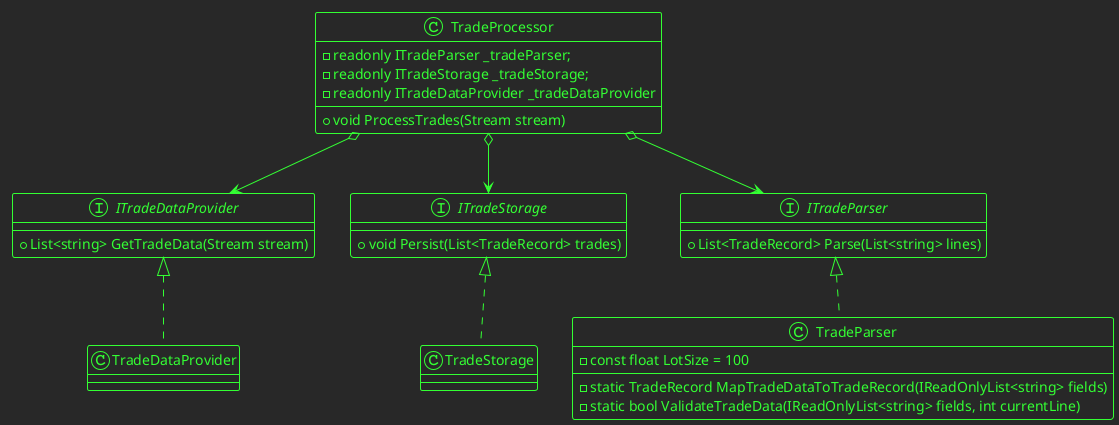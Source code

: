 ﻿@startuml
!theme crt-green
interface ITradeDataProvider{
+ List<string> GetTradeData(Stream stream)
}
interface ITradeParser
{
 + List<TradeRecord> Parse(List<string> lines)
}
interface ITradeStorage
{
  + void Persist(List<TradeRecord> trades)
}
class TradeDataProvider
class TradeParser {
- const float LotSize = 100
- static TradeRecord MapTradeDataToTradeRecord(IReadOnlyList<string> fields)
- static bool ValidateTradeData(IReadOnlyList<string> fields, int currentLine)

}
class TradeStorage

class TradeProcessor {
 - readonly ITradeParser _tradeParser;
 - readonly ITradeStorage _tradeStorage;
 - readonly ITradeDataProvider _tradeDataProvider
 +  void ProcessTrades(Stream stream)
}
TradeProcessor o-->ITradeParser
TradeProcessor o-->ITradeDataProvider
TradeProcessor o-->ITradeStorage

TradeParser ..up|> ITradeParser
TradeStorage ..up|> ITradeStorage
TradeDataProvider ..up|> ITradeDataProvider
@enduml

